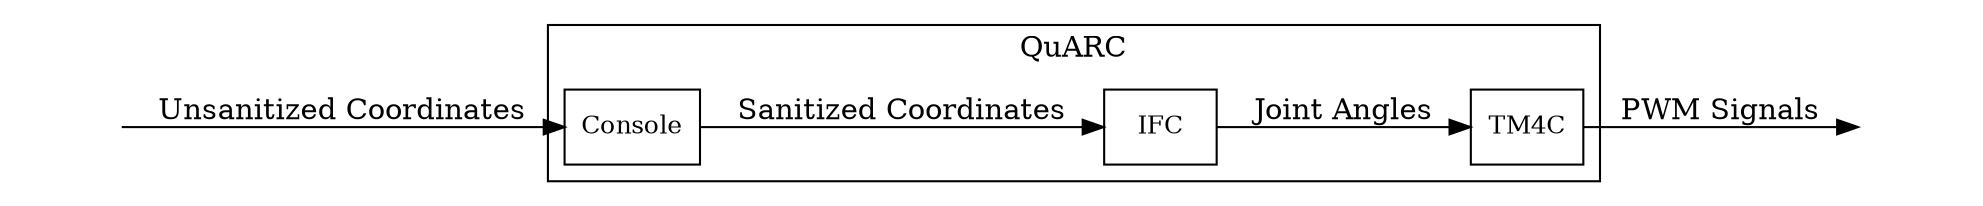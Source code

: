 digraph Execution {
  overlap=prism;
  rankdir=LR
  graph[dpi=900];
  node[shape=box, fontsize=12];

  input [style=invis];
  output [style=invis];

  subgraph clusterQuarc {

    subgraph E1{
      console [label="Console"];
      ifc [label="IFC"];
      console -> ifc [label="Sanitized Coordinates"];
    }

    subgraph E2{
      ifc; 
      tm4c [label="TM4C"];
      ifc -> tm4c [label="Joint Angles"];
    }

    label="QuARC";
  }

  input -> console [label="Unsanitized Coordinates"];
  tm4c  -> output  [label="PWM Signals"];
}
